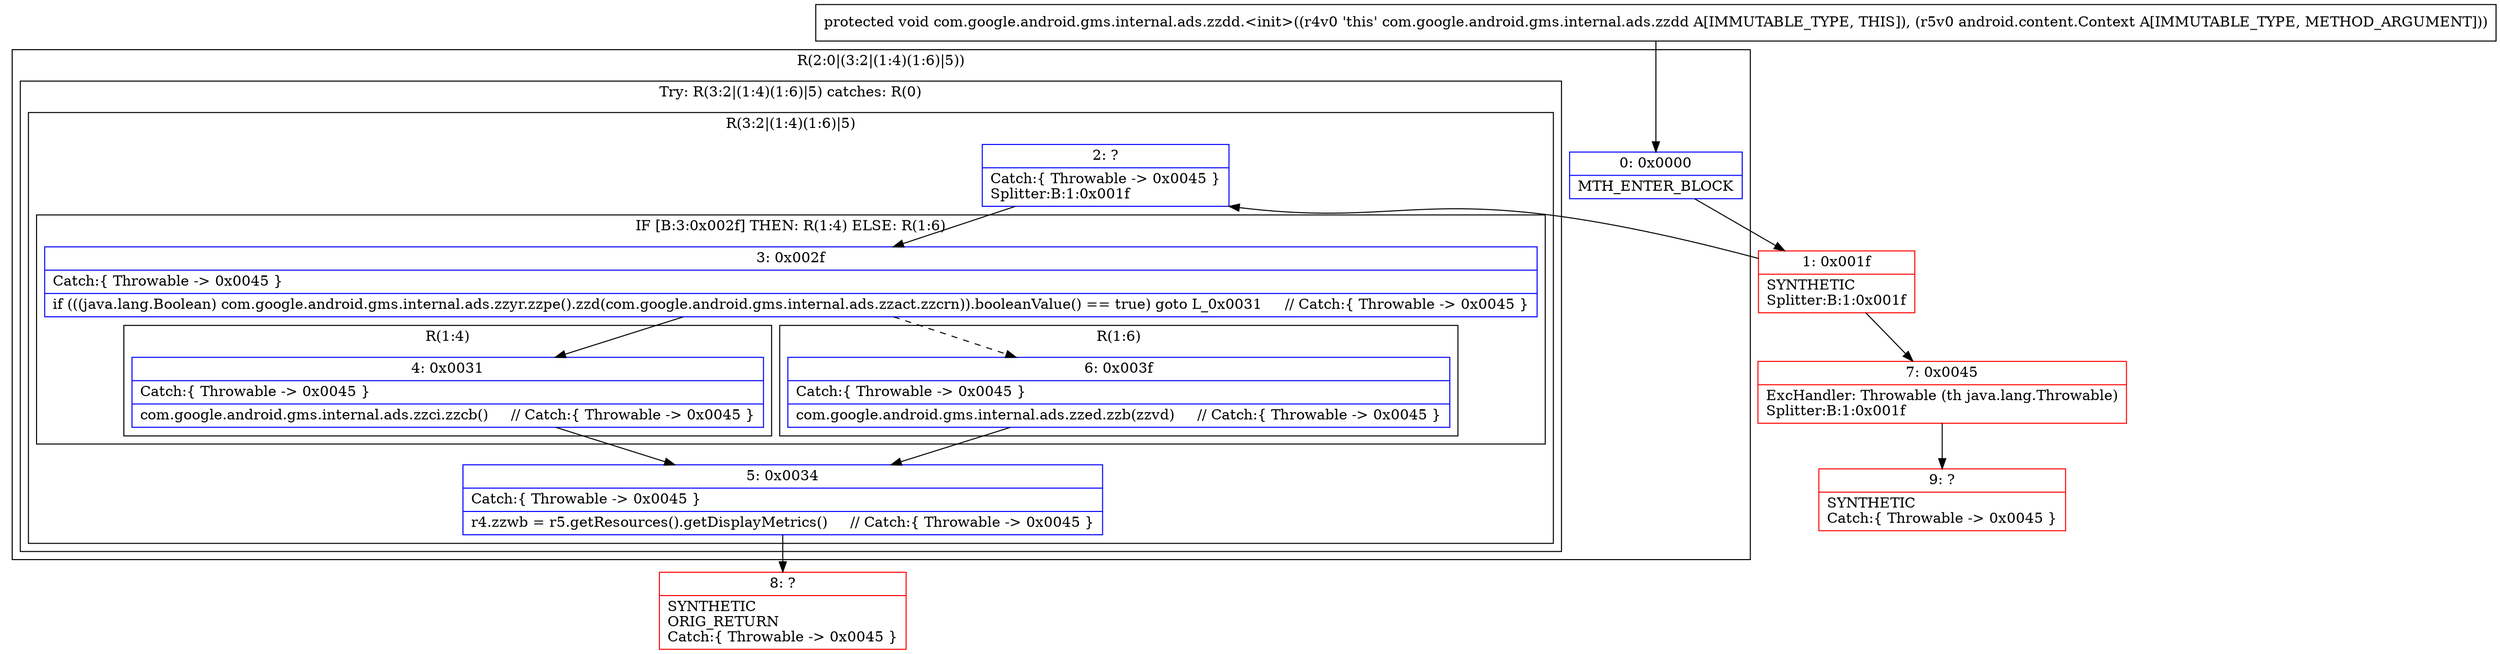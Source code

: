 digraph "CFG forcom.google.android.gms.internal.ads.zzdd.\<init\>(Landroid\/content\/Context;)V" {
subgraph cluster_Region_2121632271 {
label = "R(2:0|(3:2|(1:4)(1:6)|5))";
node [shape=record,color=blue];
Node_0 [shape=record,label="{0\:\ 0x0000|MTH_ENTER_BLOCK\l}"];
subgraph cluster_TryCatchRegion_1120900188 {
label = "Try: R(3:2|(1:4)(1:6)|5) catches: R(0)";
node [shape=record,color=blue];
subgraph cluster_Region_1450228499 {
label = "R(3:2|(1:4)(1:6)|5)";
node [shape=record,color=blue];
Node_2 [shape=record,label="{2\:\ ?|Catch:\{ Throwable \-\> 0x0045 \}\lSplitter:B:1:0x001f\l}"];
subgraph cluster_IfRegion_1049203749 {
label = "IF [B:3:0x002f] THEN: R(1:4) ELSE: R(1:6)";
node [shape=record,color=blue];
Node_3 [shape=record,label="{3\:\ 0x002f|Catch:\{ Throwable \-\> 0x0045 \}\l|if (((java.lang.Boolean) com.google.android.gms.internal.ads.zzyr.zzpe().zzd(com.google.android.gms.internal.ads.zzact.zzcrn)).booleanValue() == true) goto L_0x0031     \/\/ Catch:\{ Throwable \-\> 0x0045 \}\l}"];
subgraph cluster_Region_1828602889 {
label = "R(1:4)";
node [shape=record,color=blue];
Node_4 [shape=record,label="{4\:\ 0x0031|Catch:\{ Throwable \-\> 0x0045 \}\l|com.google.android.gms.internal.ads.zzci.zzcb()     \/\/ Catch:\{ Throwable \-\> 0x0045 \}\l}"];
}
subgraph cluster_Region_1387090110 {
label = "R(1:6)";
node [shape=record,color=blue];
Node_6 [shape=record,label="{6\:\ 0x003f|Catch:\{ Throwable \-\> 0x0045 \}\l|com.google.android.gms.internal.ads.zzed.zzb(zzvd)     \/\/ Catch:\{ Throwable \-\> 0x0045 \}\l}"];
}
}
Node_5 [shape=record,label="{5\:\ 0x0034|Catch:\{ Throwable \-\> 0x0045 \}\l|r4.zzwb = r5.getResources().getDisplayMetrics()     \/\/ Catch:\{ Throwable \-\> 0x0045 \}\l}"];
}
subgraph cluster_Region_22467035 {
label = "R(0) | ExcHandler: Throwable (th java.lang.Throwable)\l";
node [shape=record,color=blue];
}
}
}
subgraph cluster_Region_22467035 {
label = "R(0) | ExcHandler: Throwable (th java.lang.Throwable)\l";
node [shape=record,color=blue];
}
Node_1 [shape=record,color=red,label="{1\:\ 0x001f|SYNTHETIC\lSplitter:B:1:0x001f\l}"];
Node_7 [shape=record,color=red,label="{7\:\ 0x0045|ExcHandler: Throwable (th java.lang.Throwable)\lSplitter:B:1:0x001f\l}"];
Node_8 [shape=record,color=red,label="{8\:\ ?|SYNTHETIC\lORIG_RETURN\lCatch:\{ Throwable \-\> 0x0045 \}\l}"];
Node_9 [shape=record,color=red,label="{9\:\ ?|SYNTHETIC\lCatch:\{ Throwable \-\> 0x0045 \}\l}"];
MethodNode[shape=record,label="{protected void com.google.android.gms.internal.ads.zzdd.\<init\>((r4v0 'this' com.google.android.gms.internal.ads.zzdd A[IMMUTABLE_TYPE, THIS]), (r5v0 android.content.Context A[IMMUTABLE_TYPE, METHOD_ARGUMENT])) }"];
MethodNode -> Node_0;
Node_0 -> Node_1;
Node_2 -> Node_3;
Node_3 -> Node_4;
Node_3 -> Node_6[style=dashed];
Node_4 -> Node_5;
Node_6 -> Node_5;
Node_5 -> Node_8;
Node_1 -> Node_2;
Node_1 -> Node_7;
Node_7 -> Node_9;
}

